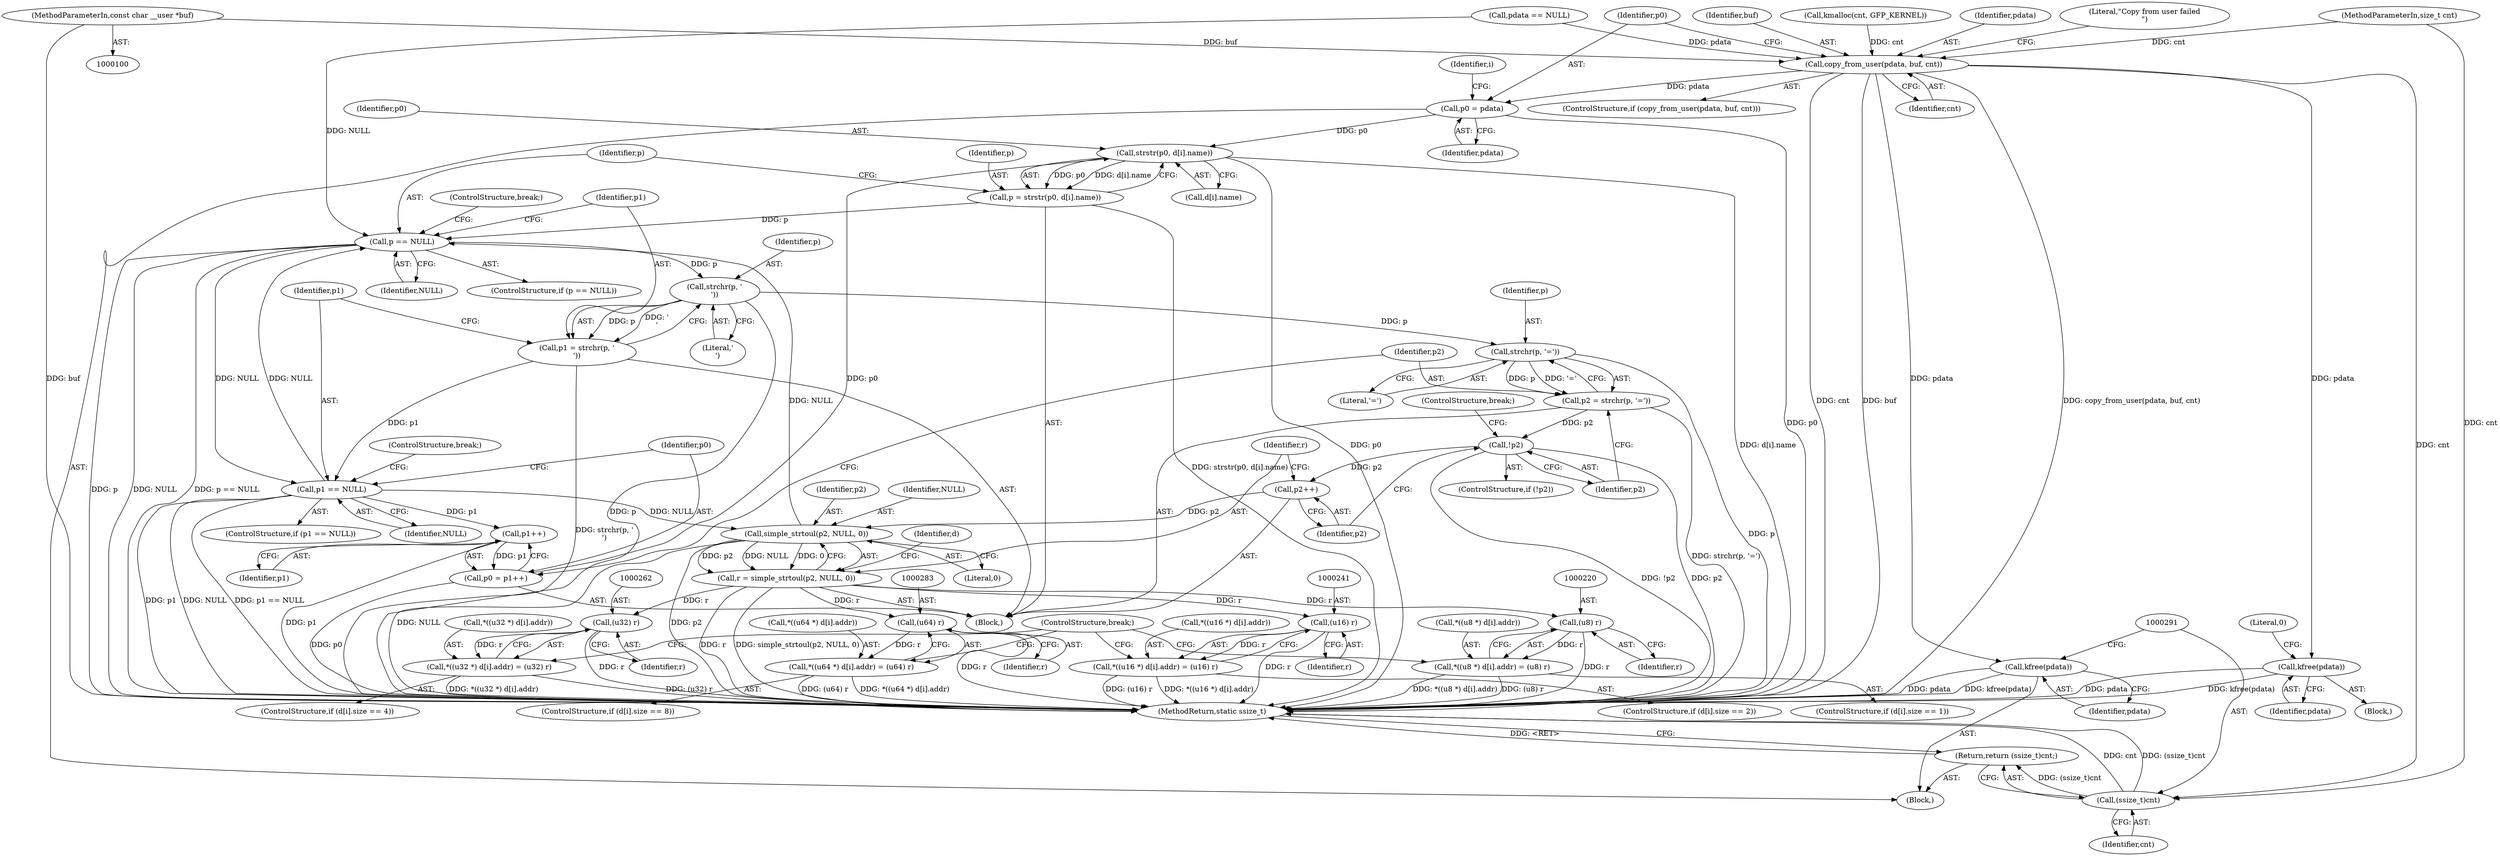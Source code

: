 digraph "0_linux_a497e47d4aec37aaf8f13509f3ef3d1f6a717d88@pointer" {
"1000102" [label="(MethodParameterIn,const char __user *buf)"];
"1000131" [label="(Call,copy_from_user(pdata, buf, cnt))"];
"1000138" [label="(Call,kfree(pdata))"];
"1000142" [label="(Call,p0 = pdata)"];
"1000159" [label="(Call,strstr(p0, d[i].name))"];
"1000157" [label="(Call,p = strstr(p0, d[i].name))"];
"1000167" [label="(Call,p == NULL)"];
"1000173" [label="(Call,strchr(p, '\n'))"];
"1000171" [label="(Call,p1 = strchr(p, '\n'))"];
"1000177" [label="(Call,p1 == NULL)"];
"1000183" [label="(Call,p1++)"];
"1000181" [label="(Call,p0 = p1++)"];
"1000198" [label="(Call,simple_strtoul(p2, NULL, 0))"];
"1000196" [label="(Call,r = simple_strtoul(p2, NULL, 0))"];
"1000219" [label="(Call,(u8) r)"];
"1000210" [label="(Call,*((u8 *) d[i].addr) = (u8) r)"];
"1000240" [label="(Call,(u16) r)"];
"1000231" [label="(Call,*((u16 *) d[i].addr) = (u16) r)"];
"1000261" [label="(Call,(u32) r)"];
"1000252" [label="(Call,*((u32 *) d[i].addr) = (u32) r)"];
"1000282" [label="(Call,(u64) r)"];
"1000273" [label="(Call,*((u64 *) d[i].addr) = (u64) r)"];
"1000187" [label="(Call,strchr(p, '='))"];
"1000185" [label="(Call,p2 = strchr(p, '='))"];
"1000191" [label="(Call,!p2)"];
"1000194" [label="(Call,p2++)"];
"1000287" [label="(Call,kfree(pdata))"];
"1000290" [label="(Call,(ssize_t)cnt)"];
"1000289" [label="(Return,return (ssize_t)cnt;)"];
"1000143" [label="(Identifier,p0)"];
"1000175" [label="(Literal,'\n')"];
"1000180" [label="(ControlStructure,break;)"];
"1000141" [label="(Literal,0)"];
"1000161" [label="(Call,d[i].name)"];
"1000169" [label="(Identifier,NULL)"];
"1000159" [label="(Call,strstr(p0, d[i].name))"];
"1000133" [label="(Identifier,buf)"];
"1000210" [label="(Call,*((u8 *) d[i].addr) = (u8) r)"];
"1000191" [label="(Call,!p2)"];
"1000177" [label="(Call,p1 == NULL)"];
"1000183" [label="(Call,p1++)"];
"1000194" [label="(Call,p2++)"];
"1000134" [label="(Identifier,cnt)"];
"1000253" [label="(Call,*((u32 *) d[i].addr))"];
"1000190" [label="(ControlStructure,if (!p2))"];
"1000102" [label="(MethodParameterIn,const char __user *buf)"];
"1000274" [label="(Call,*((u64 *) d[i].addr))"];
"1000273" [label="(Call,*((u64 *) d[i].addr) = (u64) r)"];
"1000197" [label="(Identifier,r)"];
"1000242" [label="(Identifier,r)"];
"1000196" [label="(Call,r = simple_strtoul(p2, NULL, 0))"];
"1000187" [label="(Call,strchr(p, '='))"];
"1000288" [label="(Identifier,pdata)"];
"1000261" [label="(Call,(u32) r)"];
"1000181" [label="(Call,p0 = p1++)"];
"1000206" [label="(Identifier,d)"];
"1000121" [label="(Call,kmalloc(cnt, GFP_KERNEL))"];
"1000131" [label="(Call,copy_from_user(pdata, buf, cnt))"];
"1000135" [label="(Block,)"];
"1000284" [label="(Identifier,r)"];
"1000156" [label="(Block,)"];
"1000167" [label="(Call,p == NULL)"];
"1000198" [label="(Call,simple_strtoul(p2, NULL, 0))"];
"1000265" [label="(ControlStructure,if (d[i].size == 8))"];
"1000232" [label="(Call,*((u16 *) d[i].addr))"];
"1000168" [label="(Identifier,p)"];
"1000172" [label="(Identifier,p1)"];
"1000186" [label="(Identifier,p2)"];
"1000142" [label="(Call,p0 = pdata)"];
"1000263" [label="(Identifier,r)"];
"1000231" [label="(Call,*((u16 *) d[i].addr) = (u16) r)"];
"1000166" [label="(ControlStructure,if (p == NULL))"];
"1000244" [label="(ControlStructure,if (d[i].size == 4))"];
"1000144" [label="(Identifier,pdata)"];
"1000282" [label="(Call,(u64) r)"];
"1000285" [label="(ControlStructure,break;)"];
"1000130" [label="(ControlStructure,if (copy_from_user(pdata, buf, cnt)))"];
"1000292" [label="(Identifier,cnt)"];
"1000287" [label="(Call,kfree(pdata))"];
"1000185" [label="(Call,p2 = strchr(p, '='))"];
"1000125" [label="(Call,pdata == NULL)"];
"1000182" [label="(Identifier,p0)"];
"1000223" [label="(ControlStructure,if (d[i].size == 2))"];
"1000189" [label="(Literal,'=')"];
"1000173" [label="(Call,strchr(p, '\n'))"];
"1000147" [label="(Identifier,i)"];
"1000195" [label="(Identifier,p2)"];
"1000192" [label="(Identifier,p2)"];
"1000199" [label="(Identifier,p2)"];
"1000158" [label="(Identifier,p)"];
"1000240" [label="(Call,(u16) r)"];
"1000293" [label="(MethodReturn,static ssize_t)"];
"1000202" [label="(ControlStructure,if (d[i].size == 1))"];
"1000219" [label="(Call,(u8) r)"];
"1000201" [label="(Literal,0)"];
"1000211" [label="(Call,*((u8 *) d[i].addr))"];
"1000132" [label="(Identifier,pdata)"];
"1000105" [label="(Block,)"];
"1000289" [label="(Return,return (ssize_t)cnt;)"];
"1000184" [label="(Identifier,p1)"];
"1000176" [label="(ControlStructure,if (p1 == NULL))"];
"1000160" [label="(Identifier,p0)"];
"1000139" [label="(Identifier,pdata)"];
"1000103" [label="(MethodParameterIn,size_t cnt)"];
"1000221" [label="(Identifier,r)"];
"1000174" [label="(Identifier,p)"];
"1000137" [label="(Literal,\"Copy from user failed\n\")"];
"1000171" [label="(Call,p1 = strchr(p, '\n'))"];
"1000193" [label="(ControlStructure,break;)"];
"1000157" [label="(Call,p = strstr(p0, d[i].name))"];
"1000200" [label="(Identifier,NULL)"];
"1000179" [label="(Identifier,NULL)"];
"1000138" [label="(Call,kfree(pdata))"];
"1000170" [label="(ControlStructure,break;)"];
"1000178" [label="(Identifier,p1)"];
"1000290" [label="(Call,(ssize_t)cnt)"];
"1000188" [label="(Identifier,p)"];
"1000252" [label="(Call,*((u32 *) d[i].addr) = (u32) r)"];
"1000102" -> "1000100"  [label="AST: "];
"1000102" -> "1000293"  [label="DDG: buf"];
"1000102" -> "1000131"  [label="DDG: buf"];
"1000131" -> "1000130"  [label="AST: "];
"1000131" -> "1000134"  [label="CFG: "];
"1000132" -> "1000131"  [label="AST: "];
"1000133" -> "1000131"  [label="AST: "];
"1000134" -> "1000131"  [label="AST: "];
"1000137" -> "1000131"  [label="CFG: "];
"1000143" -> "1000131"  [label="CFG: "];
"1000131" -> "1000293"  [label="DDG: cnt"];
"1000131" -> "1000293"  [label="DDG: buf"];
"1000131" -> "1000293"  [label="DDG: copy_from_user(pdata, buf, cnt)"];
"1000125" -> "1000131"  [label="DDG: pdata"];
"1000121" -> "1000131"  [label="DDG: cnt"];
"1000103" -> "1000131"  [label="DDG: cnt"];
"1000131" -> "1000138"  [label="DDG: pdata"];
"1000131" -> "1000142"  [label="DDG: pdata"];
"1000131" -> "1000287"  [label="DDG: pdata"];
"1000131" -> "1000290"  [label="DDG: cnt"];
"1000138" -> "1000135"  [label="AST: "];
"1000138" -> "1000139"  [label="CFG: "];
"1000139" -> "1000138"  [label="AST: "];
"1000141" -> "1000138"  [label="CFG: "];
"1000138" -> "1000293"  [label="DDG: pdata"];
"1000138" -> "1000293"  [label="DDG: kfree(pdata)"];
"1000142" -> "1000105"  [label="AST: "];
"1000142" -> "1000144"  [label="CFG: "];
"1000143" -> "1000142"  [label="AST: "];
"1000144" -> "1000142"  [label="AST: "];
"1000147" -> "1000142"  [label="CFG: "];
"1000142" -> "1000293"  [label="DDG: p0"];
"1000142" -> "1000159"  [label="DDG: p0"];
"1000159" -> "1000157"  [label="AST: "];
"1000159" -> "1000161"  [label="CFG: "];
"1000160" -> "1000159"  [label="AST: "];
"1000161" -> "1000159"  [label="AST: "];
"1000157" -> "1000159"  [label="CFG: "];
"1000159" -> "1000293"  [label="DDG: p0"];
"1000159" -> "1000293"  [label="DDG: d[i].name"];
"1000159" -> "1000157"  [label="DDG: p0"];
"1000159" -> "1000157"  [label="DDG: d[i].name"];
"1000181" -> "1000159"  [label="DDG: p0"];
"1000157" -> "1000156"  [label="AST: "];
"1000158" -> "1000157"  [label="AST: "];
"1000168" -> "1000157"  [label="CFG: "];
"1000157" -> "1000293"  [label="DDG: strstr(p0, d[i].name)"];
"1000157" -> "1000167"  [label="DDG: p"];
"1000167" -> "1000166"  [label="AST: "];
"1000167" -> "1000169"  [label="CFG: "];
"1000168" -> "1000167"  [label="AST: "];
"1000169" -> "1000167"  [label="AST: "];
"1000170" -> "1000167"  [label="CFG: "];
"1000172" -> "1000167"  [label="CFG: "];
"1000167" -> "1000293"  [label="DDG: p"];
"1000167" -> "1000293"  [label="DDG: NULL"];
"1000167" -> "1000293"  [label="DDG: p == NULL"];
"1000198" -> "1000167"  [label="DDG: NULL"];
"1000177" -> "1000167"  [label="DDG: NULL"];
"1000125" -> "1000167"  [label="DDG: NULL"];
"1000167" -> "1000173"  [label="DDG: p"];
"1000167" -> "1000177"  [label="DDG: NULL"];
"1000173" -> "1000171"  [label="AST: "];
"1000173" -> "1000175"  [label="CFG: "];
"1000174" -> "1000173"  [label="AST: "];
"1000175" -> "1000173"  [label="AST: "];
"1000171" -> "1000173"  [label="CFG: "];
"1000173" -> "1000293"  [label="DDG: p"];
"1000173" -> "1000171"  [label="DDG: p"];
"1000173" -> "1000171"  [label="DDG: '\n'"];
"1000173" -> "1000187"  [label="DDG: p"];
"1000171" -> "1000156"  [label="AST: "];
"1000172" -> "1000171"  [label="AST: "];
"1000178" -> "1000171"  [label="CFG: "];
"1000171" -> "1000293"  [label="DDG: strchr(p, '\n')"];
"1000171" -> "1000177"  [label="DDG: p1"];
"1000177" -> "1000176"  [label="AST: "];
"1000177" -> "1000179"  [label="CFG: "];
"1000178" -> "1000177"  [label="AST: "];
"1000179" -> "1000177"  [label="AST: "];
"1000180" -> "1000177"  [label="CFG: "];
"1000182" -> "1000177"  [label="CFG: "];
"1000177" -> "1000293"  [label="DDG: p1"];
"1000177" -> "1000293"  [label="DDG: NULL"];
"1000177" -> "1000293"  [label="DDG: p1 == NULL"];
"1000177" -> "1000183"  [label="DDG: p1"];
"1000177" -> "1000198"  [label="DDG: NULL"];
"1000183" -> "1000181"  [label="AST: "];
"1000183" -> "1000184"  [label="CFG: "];
"1000184" -> "1000183"  [label="AST: "];
"1000181" -> "1000183"  [label="CFG: "];
"1000183" -> "1000293"  [label="DDG: p1"];
"1000183" -> "1000181"  [label="DDG: p1"];
"1000181" -> "1000156"  [label="AST: "];
"1000182" -> "1000181"  [label="AST: "];
"1000186" -> "1000181"  [label="CFG: "];
"1000181" -> "1000293"  [label="DDG: p0"];
"1000198" -> "1000196"  [label="AST: "];
"1000198" -> "1000201"  [label="CFG: "];
"1000199" -> "1000198"  [label="AST: "];
"1000200" -> "1000198"  [label="AST: "];
"1000201" -> "1000198"  [label="AST: "];
"1000196" -> "1000198"  [label="CFG: "];
"1000198" -> "1000293"  [label="DDG: NULL"];
"1000198" -> "1000293"  [label="DDG: p2"];
"1000198" -> "1000196"  [label="DDG: p2"];
"1000198" -> "1000196"  [label="DDG: NULL"];
"1000198" -> "1000196"  [label="DDG: 0"];
"1000194" -> "1000198"  [label="DDG: p2"];
"1000196" -> "1000156"  [label="AST: "];
"1000197" -> "1000196"  [label="AST: "];
"1000206" -> "1000196"  [label="CFG: "];
"1000196" -> "1000293"  [label="DDG: r"];
"1000196" -> "1000293"  [label="DDG: simple_strtoul(p2, NULL, 0)"];
"1000196" -> "1000219"  [label="DDG: r"];
"1000196" -> "1000240"  [label="DDG: r"];
"1000196" -> "1000261"  [label="DDG: r"];
"1000196" -> "1000282"  [label="DDG: r"];
"1000219" -> "1000210"  [label="AST: "];
"1000219" -> "1000221"  [label="CFG: "];
"1000220" -> "1000219"  [label="AST: "];
"1000221" -> "1000219"  [label="AST: "];
"1000210" -> "1000219"  [label="CFG: "];
"1000219" -> "1000293"  [label="DDG: r"];
"1000219" -> "1000210"  [label="DDG: r"];
"1000210" -> "1000202"  [label="AST: "];
"1000211" -> "1000210"  [label="AST: "];
"1000285" -> "1000210"  [label="CFG: "];
"1000210" -> "1000293"  [label="DDG: (u8) r"];
"1000210" -> "1000293"  [label="DDG: *((u8 *) d[i].addr)"];
"1000240" -> "1000231"  [label="AST: "];
"1000240" -> "1000242"  [label="CFG: "];
"1000241" -> "1000240"  [label="AST: "];
"1000242" -> "1000240"  [label="AST: "];
"1000231" -> "1000240"  [label="CFG: "];
"1000240" -> "1000293"  [label="DDG: r"];
"1000240" -> "1000231"  [label="DDG: r"];
"1000231" -> "1000223"  [label="AST: "];
"1000232" -> "1000231"  [label="AST: "];
"1000285" -> "1000231"  [label="CFG: "];
"1000231" -> "1000293"  [label="DDG: (u16) r"];
"1000231" -> "1000293"  [label="DDG: *((u16 *) d[i].addr)"];
"1000261" -> "1000252"  [label="AST: "];
"1000261" -> "1000263"  [label="CFG: "];
"1000262" -> "1000261"  [label="AST: "];
"1000263" -> "1000261"  [label="AST: "];
"1000252" -> "1000261"  [label="CFG: "];
"1000261" -> "1000293"  [label="DDG: r"];
"1000261" -> "1000252"  [label="DDG: r"];
"1000252" -> "1000244"  [label="AST: "];
"1000253" -> "1000252"  [label="AST: "];
"1000285" -> "1000252"  [label="CFG: "];
"1000252" -> "1000293"  [label="DDG: *((u32 *) d[i].addr)"];
"1000252" -> "1000293"  [label="DDG: (u32) r"];
"1000282" -> "1000273"  [label="AST: "];
"1000282" -> "1000284"  [label="CFG: "];
"1000283" -> "1000282"  [label="AST: "];
"1000284" -> "1000282"  [label="AST: "];
"1000273" -> "1000282"  [label="CFG: "];
"1000282" -> "1000293"  [label="DDG: r"];
"1000282" -> "1000273"  [label="DDG: r"];
"1000273" -> "1000265"  [label="AST: "];
"1000274" -> "1000273"  [label="AST: "];
"1000285" -> "1000273"  [label="CFG: "];
"1000273" -> "1000293"  [label="DDG: (u64) r"];
"1000273" -> "1000293"  [label="DDG: *((u64 *) d[i].addr)"];
"1000187" -> "1000185"  [label="AST: "];
"1000187" -> "1000189"  [label="CFG: "];
"1000188" -> "1000187"  [label="AST: "];
"1000189" -> "1000187"  [label="AST: "];
"1000185" -> "1000187"  [label="CFG: "];
"1000187" -> "1000293"  [label="DDG: p"];
"1000187" -> "1000185"  [label="DDG: p"];
"1000187" -> "1000185"  [label="DDG: '='"];
"1000185" -> "1000156"  [label="AST: "];
"1000186" -> "1000185"  [label="AST: "];
"1000192" -> "1000185"  [label="CFG: "];
"1000185" -> "1000293"  [label="DDG: strchr(p, '=')"];
"1000185" -> "1000191"  [label="DDG: p2"];
"1000191" -> "1000190"  [label="AST: "];
"1000191" -> "1000192"  [label="CFG: "];
"1000192" -> "1000191"  [label="AST: "];
"1000193" -> "1000191"  [label="CFG: "];
"1000195" -> "1000191"  [label="CFG: "];
"1000191" -> "1000293"  [label="DDG: !p2"];
"1000191" -> "1000293"  [label="DDG: p2"];
"1000191" -> "1000194"  [label="DDG: p2"];
"1000194" -> "1000156"  [label="AST: "];
"1000194" -> "1000195"  [label="CFG: "];
"1000195" -> "1000194"  [label="AST: "];
"1000197" -> "1000194"  [label="CFG: "];
"1000287" -> "1000105"  [label="AST: "];
"1000287" -> "1000288"  [label="CFG: "];
"1000288" -> "1000287"  [label="AST: "];
"1000291" -> "1000287"  [label="CFG: "];
"1000287" -> "1000293"  [label="DDG: kfree(pdata)"];
"1000287" -> "1000293"  [label="DDG: pdata"];
"1000290" -> "1000289"  [label="AST: "];
"1000290" -> "1000292"  [label="CFG: "];
"1000291" -> "1000290"  [label="AST: "];
"1000292" -> "1000290"  [label="AST: "];
"1000289" -> "1000290"  [label="CFG: "];
"1000290" -> "1000293"  [label="DDG: cnt"];
"1000290" -> "1000293"  [label="DDG: (ssize_t)cnt"];
"1000290" -> "1000289"  [label="DDG: (ssize_t)cnt"];
"1000103" -> "1000290"  [label="DDG: cnt"];
"1000289" -> "1000105"  [label="AST: "];
"1000293" -> "1000289"  [label="CFG: "];
"1000289" -> "1000293"  [label="DDG: <RET>"];
}
